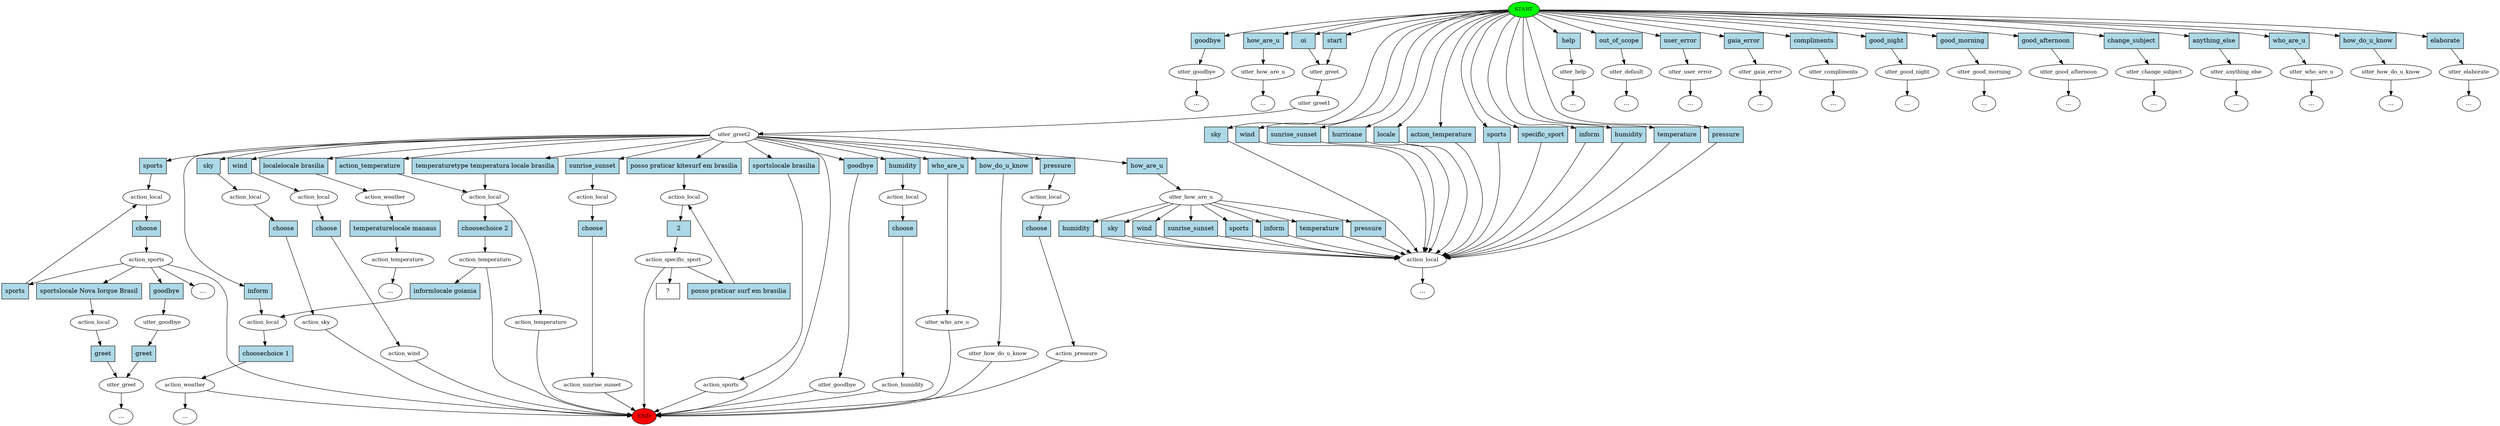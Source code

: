 digraph  {
0 [class="start active", fillcolor=green, fontsize=12, label=START, style=filled];
"-1" [class=end, fillcolor=red, fontsize=12, label=END, style=filled];
1 [class="", fontsize=12, label=utter_goodbye];
"-3" [class=ellipsis, label="..."];
2 [class="", fontsize=12, label=utter_how_are_u];
"-4" [class=ellipsis, label="..."];
3 [class=active, fontsize=12, label=utter_greet];
4 [class=active, fontsize=12, label=utter_greet1];
5 [class=active, fontsize=12, label=utter_greet2];
6 [class="", fontsize=12, label=utter_how_are_u];
7 [class="", fontsize=12, label=action_local];
8 [class="", fontsize=12, label=utter_help];
"-6" [class=ellipsis, label="..."];
10 [class="", fontsize=12, label=utter_default];
"-8" [class=ellipsis, label="..."];
11 [class="", fontsize=12, label=utter_user_error];
"-9" [class=ellipsis, label="..."];
12 [class="", fontsize=12, label=utter_gaia_error];
"-10" [class=ellipsis, label="..."];
13 [class="", fontsize=12, label=utter_compliments];
"-11" [class=ellipsis, label="..."];
17 [class="", fontsize=12, label=utter_goodbye];
21 [class="", fontsize=12, label=utter_good_night];
22 [class="", fontsize=12, label=utter_good_morning];
24 [class="", fontsize=12, label=utter_good_afternoon];
25 [class="", fontsize=12, label=utter_change_subject];
"-16" [class=ellipsis, label="..."];
29 [class="", fontsize=12, label=utter_anything_else];
"-17" [class=ellipsis, label="..."];
34 [class="", fontsize=12, label=action_local];
35 [class="", fontsize=12, label=action_sports];
36 [class="", fontsize=12, label=utter_goodbye];
37 [class="", fontsize=12, label=utter_greet];
38 [class="", fontsize=12, label=utter_who_are_u];
"-20" [class=ellipsis, label="..."];
42 [class="", fontsize=12, label=utter_who_are_u];
43 [class="", fontsize=12, label=utter_how_do_u_know];
"-21" [class=ellipsis, label="..."];
47 [class="", fontsize=12, label=utter_how_do_u_know];
57 [class="", fontsize=12, label=action_local];
58 [class="", fontsize=12, label=action_temperature];
68 [class="", fontsize=12, label=action_local];
69 [class="", fontsize=12, label=action_pressure];
74 [class="", fontsize=12, label=action_local];
75 [class="", fontsize=12, label=action_humidity];
90 [class="", fontsize=12, label=action_local];
91 [class="", fontsize=12, label=action_sky];
95 [class="", fontsize=12, label=action_local];
96 [class="", fontsize=12, label=action_wind];
107 [class="", fontsize=12, label=action_local];
108 [class="", fontsize=12, label=action_sunrise_sunset];
116 [class="", fontsize=12, label=utter_elaborate];
120 [class="", fontsize=12, label=action_local];
121 [class="", fontsize=12, label=action_weather];
"-38" [class=ellipsis, label="..."];
138 [class="", fontsize=12, label=action_weather];
139 [class="", fontsize=12, label=action_temperature];
"-42" [class=ellipsis, label="..."];
"-43" [class=ellipsis, label="..."];
150 [class="", fontsize=12, label=action_sports];
156 [class="", fontsize=12, label=action_local];
"-44" [class=ellipsis, label="..."];
162 [class="", fontsize=12, label=action_temperature];
"-48" [class=ellipsis, label="..."];
"-49" [class=ellipsis, label="..."];
"-50" [class=ellipsis, label="..."];
"-51" [class=ellipsis, label="..."];
"-52" [class=ellipsis, label="..."];
189 [class=active, fontsize=12, label=action_local];
190 [class=active, fontsize=12, label=action_specific_sport];
198 [class="intent dashed active", label="  ?  ", shape=rect];
199 [class=intent, fillcolor=lightblue, label=goodbye, shape=rect, style=filled];
200 [class=intent, fillcolor=lightblue, label=how_are_u, shape=rect, style=filled];
201 [class="intent active", fillcolor=lightblue, label=oi, shape=rect, style=filled];
202 [class=intent, fillcolor=lightblue, label=start, shape=rect, style=filled];
203 [class=intent, fillcolor=lightblue, label=help, shape=rect, style=filled];
204 [class=intent, fillcolor=lightblue, label=out_of_scope, shape=rect, style=filled];
205 [class=intent, fillcolor=lightblue, label=user_error, shape=rect, style=filled];
206 [class=intent, fillcolor=lightblue, label=gaia_error, shape=rect, style=filled];
207 [class=intent, fillcolor=lightblue, label=compliments, shape=rect, style=filled];
208 [class=intent, fillcolor=lightblue, label=good_night, shape=rect, style=filled];
209 [class=intent, fillcolor=lightblue, label=good_morning, shape=rect, style=filled];
210 [class=intent, fillcolor=lightblue, label=good_afternoon, shape=rect, style=filled];
211 [class=intent, fillcolor=lightblue, label=change_subject, shape=rect, style=filled];
212 [class=intent, fillcolor=lightblue, label=anything_else, shape=rect, style=filled];
213 [class=intent, fillcolor=lightblue, label=who_are_u, shape=rect, style=filled];
214 [class=intent, fillcolor=lightblue, label=how_do_u_know, shape=rect, style=filled];
215 [class=intent, fillcolor=lightblue, label=elaborate, shape=rect, style=filled];
216 [class=intent, fillcolor=lightblue, label=inform, shape=rect, style=filled];
217 [class=intent, fillcolor=lightblue, label=humidity, shape=rect, style=filled];
218 [class=intent, fillcolor=lightblue, label=temperature, shape=rect, style=filled];
219 [class=intent, fillcolor=lightblue, label=pressure, shape=rect, style=filled];
220 [class=intent, fillcolor=lightblue, label=sky, shape=rect, style=filled];
221 [class=intent, fillcolor=lightblue, label=wind, shape=rect, style=filled];
222 [class=intent, fillcolor=lightblue, label=sunrise_sunset, shape=rect, style=filled];
223 [class=intent, fillcolor=lightblue, label=hurricane, shape=rect, style=filled];
224 [class=intent, fillcolor=lightblue, label=locale, shape=rect, style=filled];
225 [class=intent, fillcolor=lightblue, label=action_temperature, shape=rect, style=filled];
226 [class=intent, fillcolor=lightblue, label=sports, shape=rect, style=filled];
227 [class=intent, fillcolor=lightblue, label=specific_sport, shape=rect, style=filled];
228 [class=intent, fillcolor=lightblue, label=how_are_u, shape=rect, style=filled];
229 [class=intent, fillcolor=lightblue, label=goodbye, shape=rect, style=filled];
230 [class=intent, fillcolor=lightblue, label=sports, shape=rect, style=filled];
231 [class=intent, fillcolor=lightblue, label=who_are_u, shape=rect, style=filled];
232 [class=intent, fillcolor=lightblue, label=how_do_u_know, shape=rect, style=filled];
233 [class=intent, fillcolor=lightblue, label="temperaturetype temperatura locale brasilia", shape=rect, style=filled];
234 [class=intent, fillcolor=lightblue, label=action_temperature, shape=rect, style=filled];
235 [class=intent, fillcolor=lightblue, label=pressure, shape=rect, style=filled];
236 [class=intent, fillcolor=lightblue, label=humidity, shape=rect, style=filled];
237 [class=intent, fillcolor=lightblue, label=sky, shape=rect, style=filled];
238 [class=intent, fillcolor=lightblue, label=wind, shape=rect, style=filled];
239 [class=intent, fillcolor=lightblue, label=sunrise_sunset, shape=rect, style=filled];
240 [class=intent, fillcolor=lightblue, label=inform, shape=rect, style=filled];
241 [class=intent, fillcolor=lightblue, label="localelocale brasilia", shape=rect, style=filled];
242 [class=intent, fillcolor=lightblue, label="sportslocale brasilia", shape=rect, style=filled];
243 [class="intent active", fillcolor=lightblue, label="posso praticar kitesurf em brasilia", shape=rect, style=filled];
244 [class=intent, fillcolor=lightblue, label=inform, shape=rect, style=filled];
245 [class=intent, fillcolor=lightblue, label=temperature, shape=rect, style=filled];
246 [class=intent, fillcolor=lightblue, label=pressure, shape=rect, style=filled];
247 [class=intent, fillcolor=lightblue, label=humidity, shape=rect, style=filled];
248 [class=intent, fillcolor=lightblue, label=sky, shape=rect, style=filled];
249 [class=intent, fillcolor=lightblue, label=wind, shape=rect, style=filled];
250 [class=intent, fillcolor=lightblue, label=sunrise_sunset, shape=rect, style=filled];
251 [class=intent, fillcolor=lightblue, label=sports, shape=rect, style=filled];
252 [class=intent, fillcolor=lightblue, label=choose, shape=rect, style=filled];
253 [class=intent, fillcolor=lightblue, label=goodbye, shape=rect, style=filled];
254 [class=intent, fillcolor=lightblue, label="sportslocale Nova Iorque Brasil", shape=rect, style=filled];
255 [class=intent, fillcolor=lightblue, label=sports, shape=rect, style=filled];
256 [class=intent, fillcolor=lightblue, label=greet, shape=rect, style=filled];
257 [class=intent, fillcolor=lightblue, label="choosechoice 2", shape=rect, style=filled];
258 [class=intent, fillcolor=lightblue, label="informlocale goiania", shape=rect, style=filled];
259 [class=intent, fillcolor=lightblue, label=choose, shape=rect, style=filled];
260 [class=intent, fillcolor=lightblue, label=choose, shape=rect, style=filled];
261 [class=intent, fillcolor=lightblue, label=choose, shape=rect, style=filled];
262 [class=intent, fillcolor=lightblue, label=choose, shape=rect, style=filled];
263 [class=intent, fillcolor=lightblue, label=choose, shape=rect, style=filled];
264 [class=intent, fillcolor=lightblue, label="choosechoice 1", shape=rect, style=filled];
265 [class=intent, fillcolor=lightblue, label="temperaturelocale manaus", shape=rect, style=filled];
266 [class=intent, fillcolor=lightblue, label=greet, shape=rect, style=filled];
267 [class="intent active", fillcolor=lightblue, label=2, shape=rect, style=filled];
268 [class="intent active", fillcolor=lightblue, label="posso praticar surf em brasilia", shape=rect, style=filled];
0 -> 199  [class="", key=0];
0 -> 200  [class="", key=0];
0 -> 201  [class=active, key=0];
0 -> 202  [class="", key=0];
0 -> 203  [class="", key=0];
0 -> 204  [class="", key=0];
0 -> 205  [class="", key=0];
0 -> 206  [class="", key=0];
0 -> 207  [class="", key=0];
0 -> 208  [class="", key=0];
0 -> 209  [class="", key=0];
0 -> 210  [class="", key=0];
0 -> 211  [class="", key=0];
0 -> 212  [class="", key=0];
0 -> 213  [class="", key=0];
0 -> 214  [class="", key=0];
0 -> 215  [class="", key=0];
0 -> 216  [class="", key=0];
0 -> 217  [class="", key=0];
0 -> 218  [class="", key=0];
0 -> 219  [class="", key=0];
0 -> 220  [class="", key=0];
0 -> 221  [class="", key=0];
0 -> 222  [class="", key=0];
0 -> 223  [class="", key=0];
0 -> 224  [class="", key=0];
0 -> 225  [class="", key=0];
0 -> 226  [class="", key=0];
0 -> 227  [class="", key=0];
1 -> "-3"  [class="", key=NONE, label=""];
2 -> "-4"  [class="", key=NONE, label=""];
3 -> 4  [class=active, key=NONE, label=""];
4 -> 5  [class=active, key=NONE, label=""];
5 -> "-1"  [class="", key=NONE, label=""];
5 -> 228  [class="", key=0];
5 -> 229  [class="", key=0];
5 -> 230  [class="", key=0];
5 -> 231  [class="", key=0];
5 -> 232  [class="", key=0];
5 -> 233  [class="", key=0];
5 -> 234  [class="", key=0];
5 -> 235  [class="", key=0];
5 -> 236  [class="", key=0];
5 -> 237  [class="", key=0];
5 -> 238  [class="", key=0];
5 -> 239  [class="", key=0];
5 -> 240  [class="", key=0];
5 -> 241  [class="", key=0];
5 -> 242  [class="", key=0];
5 -> 243  [class=active, key=0];
6 -> 244  [class="", key=0];
6 -> 245  [class="", key=0];
6 -> 246  [class="", key=0];
6 -> 247  [class="", key=0];
6 -> 248  [class="", key=0];
6 -> 249  [class="", key=0];
6 -> 250  [class="", key=0];
6 -> 251  [class="", key=0];
7 -> "-52"  [class="", key=NONE, label=""];
8 -> "-6"  [class="", key=NONE, label=""];
10 -> "-8"  [class="", key=NONE, label=""];
11 -> "-9"  [class="", key=NONE, label=""];
12 -> "-10"  [class="", key=NONE, label=""];
13 -> "-11"  [class="", key=NONE, label=""];
17 -> "-1"  [class="", key=NONE, label=""];
21 -> "-50"  [class="", key=NONE, label=""];
22 -> "-48"  [class="", key=NONE, label=""];
24 -> "-51"  [class="", key=NONE, label=""];
25 -> "-16"  [class="", key=NONE, label=""];
29 -> "-17"  [class="", key=NONE, label=""];
34 -> 252  [class="", key=0];
35 -> "-1"  [class="", key=NONE, label=""];
35 -> "-49"  [class="", key=NONE, label=""];
35 -> 253  [class="", key=0];
35 -> 254  [class="", key=0];
35 -> 255  [class="", key=0];
36 -> 256  [class="", key=0];
37 -> "-44"  [class="", key=NONE, label=""];
38 -> "-20"  [class="", key=NONE, label=""];
42 -> "-1"  [class="", key=NONE, label=""];
43 -> "-21"  [class="", key=NONE, label=""];
47 -> "-1"  [class="", key=NONE, label=""];
57 -> 162  [class="", key=NONE, label=""];
57 -> 257  [class="", key=0];
58 -> "-1"  [class="", key=NONE, label=""];
58 -> 258  [class="", key=0];
68 -> 259  [class="", key=0];
69 -> "-1"  [class="", key=NONE, label=""];
74 -> 260  [class="", key=0];
75 -> "-1"  [class="", key=NONE, label=""];
90 -> 261  [class="", key=0];
91 -> "-1"  [class="", key=NONE, label=""];
95 -> 262  [class="", key=0];
96 -> "-1"  [class="", key=NONE, label=""];
107 -> 263  [class="", key=0];
108 -> "-1"  [class="", key=NONE, label=""];
116 -> "-38"  [class="", key=NONE, label=""];
120 -> 264  [class="", key=0];
121 -> "-1"  [class="", key=NONE, label=""];
121 -> "-43"  [class="", key=NONE, label=""];
138 -> 265  [class="", key=0];
139 -> "-42"  [class="", key=NONE, label=""];
150 -> "-1"  [class="", key=NONE, label=""];
156 -> 266  [class="", key=0];
162 -> "-1"  [class="", key=NONE, label=""];
189 -> 267  [class=active, key=0];
190 -> "-1"  [class="", key=NONE, label=""];
190 -> 198  [class=active, key=NONE, label=""];
190 -> 268  [class=active, key=0];
199 -> 1  [class="", key=0];
200 -> 2  [class="", key=0];
201 -> 3  [class=active, key=0];
202 -> 3  [class="", key=0];
203 -> 8  [class="", key=0];
204 -> 10  [class="", key=0];
205 -> 11  [class="", key=0];
206 -> 12  [class="", key=0];
207 -> 13  [class="", key=0];
208 -> 21  [class="", key=0];
209 -> 22  [class="", key=0];
210 -> 24  [class="", key=0];
211 -> 25  [class="", key=0];
212 -> 29  [class="", key=0];
213 -> 38  [class="", key=0];
214 -> 43  [class="", key=0];
215 -> 116  [class="", key=0];
216 -> 7  [class="", key=0];
217 -> 7  [class="", key=0];
218 -> 7  [class="", key=0];
219 -> 7  [class="", key=0];
220 -> 7  [class="", key=0];
221 -> 7  [class="", key=0];
222 -> 7  [class="", key=0];
223 -> 7  [class="", key=0];
224 -> 7  [class="", key=0];
225 -> 7  [class="", key=0];
226 -> 7  [class="", key=0];
227 -> 7  [class="", key=0];
228 -> 6  [class="", key=0];
229 -> 17  [class="", key=0];
230 -> 34  [class="", key=0];
231 -> 42  [class="", key=0];
232 -> 47  [class="", key=0];
233 -> 57  [class="", key=0];
234 -> 57  [class="", key=0];
235 -> 68  [class="", key=0];
236 -> 74  [class="", key=0];
237 -> 90  [class="", key=0];
238 -> 95  [class="", key=0];
239 -> 107  [class="", key=0];
240 -> 120  [class="", key=0];
241 -> 138  [class="", key=0];
242 -> 150  [class="", key=0];
243 -> 189  [class=active, key=0];
244 -> 7  [class="", key=0];
245 -> 7  [class="", key=0];
246 -> 7  [class="", key=0];
247 -> 7  [class="", key=0];
248 -> 7  [class="", key=0];
249 -> 7  [class="", key=0];
250 -> 7  [class="", key=0];
251 -> 7  [class="", key=0];
252 -> 35  [class="", key=0];
253 -> 36  [class="", key=0];
254 -> 156  [class="", key=0];
255 -> 34  [class="", key=0];
256 -> 37  [class="", key=0];
257 -> 58  [class="", key=0];
258 -> 120  [class="", key=0];
259 -> 69  [class="", key=0];
260 -> 75  [class="", key=0];
261 -> 91  [class="", key=0];
262 -> 96  [class="", key=0];
263 -> 108  [class="", key=0];
264 -> 121  [class="", key=0];
265 -> 139  [class="", key=0];
266 -> 37  [class="", key=0];
267 -> 190  [class=active, key=0];
268 -> 189  [class=active, key=0];
}
